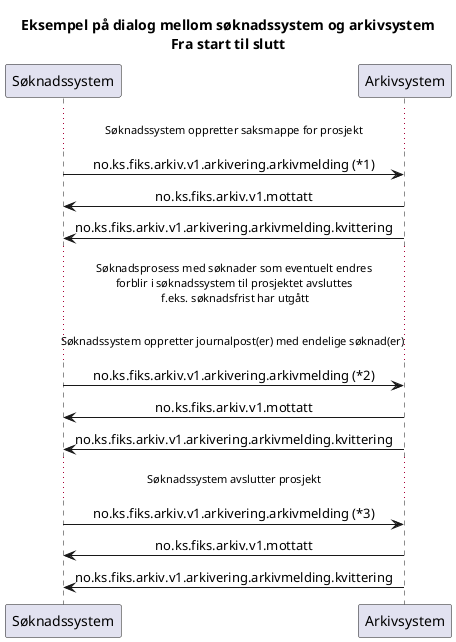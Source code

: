 @startuml
skinparam sequenceMessageAlign center 

title "Eksempel på dialog mellom søknadssystem og arkivsystem\nFra start til slutt"


participant Søknadssystem as "Søknadssystem"
participant Arkivsystem as "Arkivsystem"

...Søknadssystem oppretter saksmappe for prosjekt...
Søknadssystem -> Arkivsystem : no.ks.fiks.arkiv.v1.arkivering.arkivmelding (*1)
Søknadssystem <- Arkivsystem : no.ks.fiks.arkiv.v1.mottatt
Søknadssystem <- Arkivsystem : no.ks.fiks.arkiv.v1.arkivering.arkivmelding.kvittering

... Søknadsprosess med søknader som eventuelt endres \n forblir i søknadssystem til prosjektet avsluttes \n f.eks. søknadsfrist har utgått... 

...Søknadssystem oppretter journalpost(er) med endelige søknad(er) ...
Søknadssystem -> Arkivsystem : no.ks.fiks.arkiv.v1.arkivering.arkivmelding (*2)
Søknadssystem <- Arkivsystem : no.ks.fiks.arkiv.v1.mottatt
Søknadssystem <- Arkivsystem : no.ks.fiks.arkiv.v1.arkivering.arkivmelding.kvittering

...Søknadssystem avslutter prosjekt...
Søknadssystem -> Arkivsystem : no.ks.fiks.arkiv.v1.arkivering.arkivmelding (*3)
Søknadssystem <- Arkivsystem : no.ks.fiks.arkiv.v1.mottatt
Søknadssystem <- Arkivsystem : no.ks.fiks.arkiv.v1.arkivering.arkivmelding.kvittering

@enduml